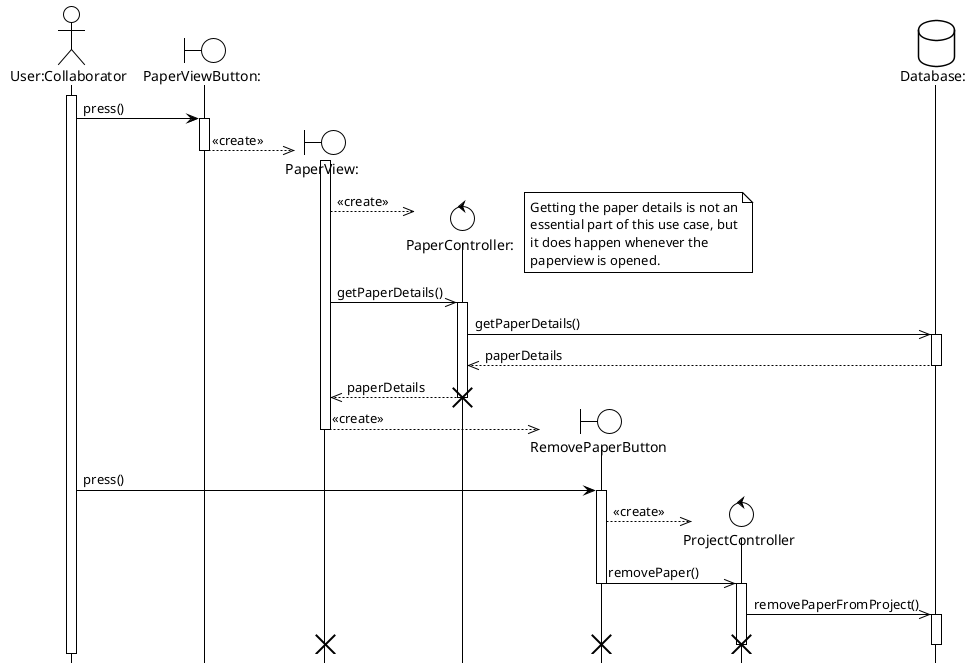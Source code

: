 @startuml RemovePaperFromProject
!theme plain
hide footbox
actor "User:Collaborator" as u
boundary "PaperViewButton:" as pvb
boundary "PaperView:" as pv
control "PaperController:" as pc
boundary "RemovePaperButton" as rpb
control "ProjectController" as prc
database "Database:" as db

activate u

u -> pvb : press()
activate pvb

create pv
pvb -->> pv : <<create>>
deactivate pvb
activate pv

create pc
pv -->> pc : <<create>>
note right
	Getting the paper details is not an
	essential part of this use case, but
	it does happen whenever the
	paperview is opened.
end note
pv ->> pc : getPaperDetails()
activate pc


pc ->> db : getPaperDetails()
activate db

db -->> pc : paperDetails
deactivate db

pc -->> pv : paperDetails
destroy pc

create rpb
pv -->> rpb : <<create>>
deactivate pv

u -> rpb : press()
activate rpb

create prc
rpb -->> prc : <<create>>
rpb ->> prc : removePaper()
deactivate rpb
activate prc

prc ->> db : removePaperFromProject()
activate db
deactivate db

destroy prc
destroy rpb
destroy pv
@enduml